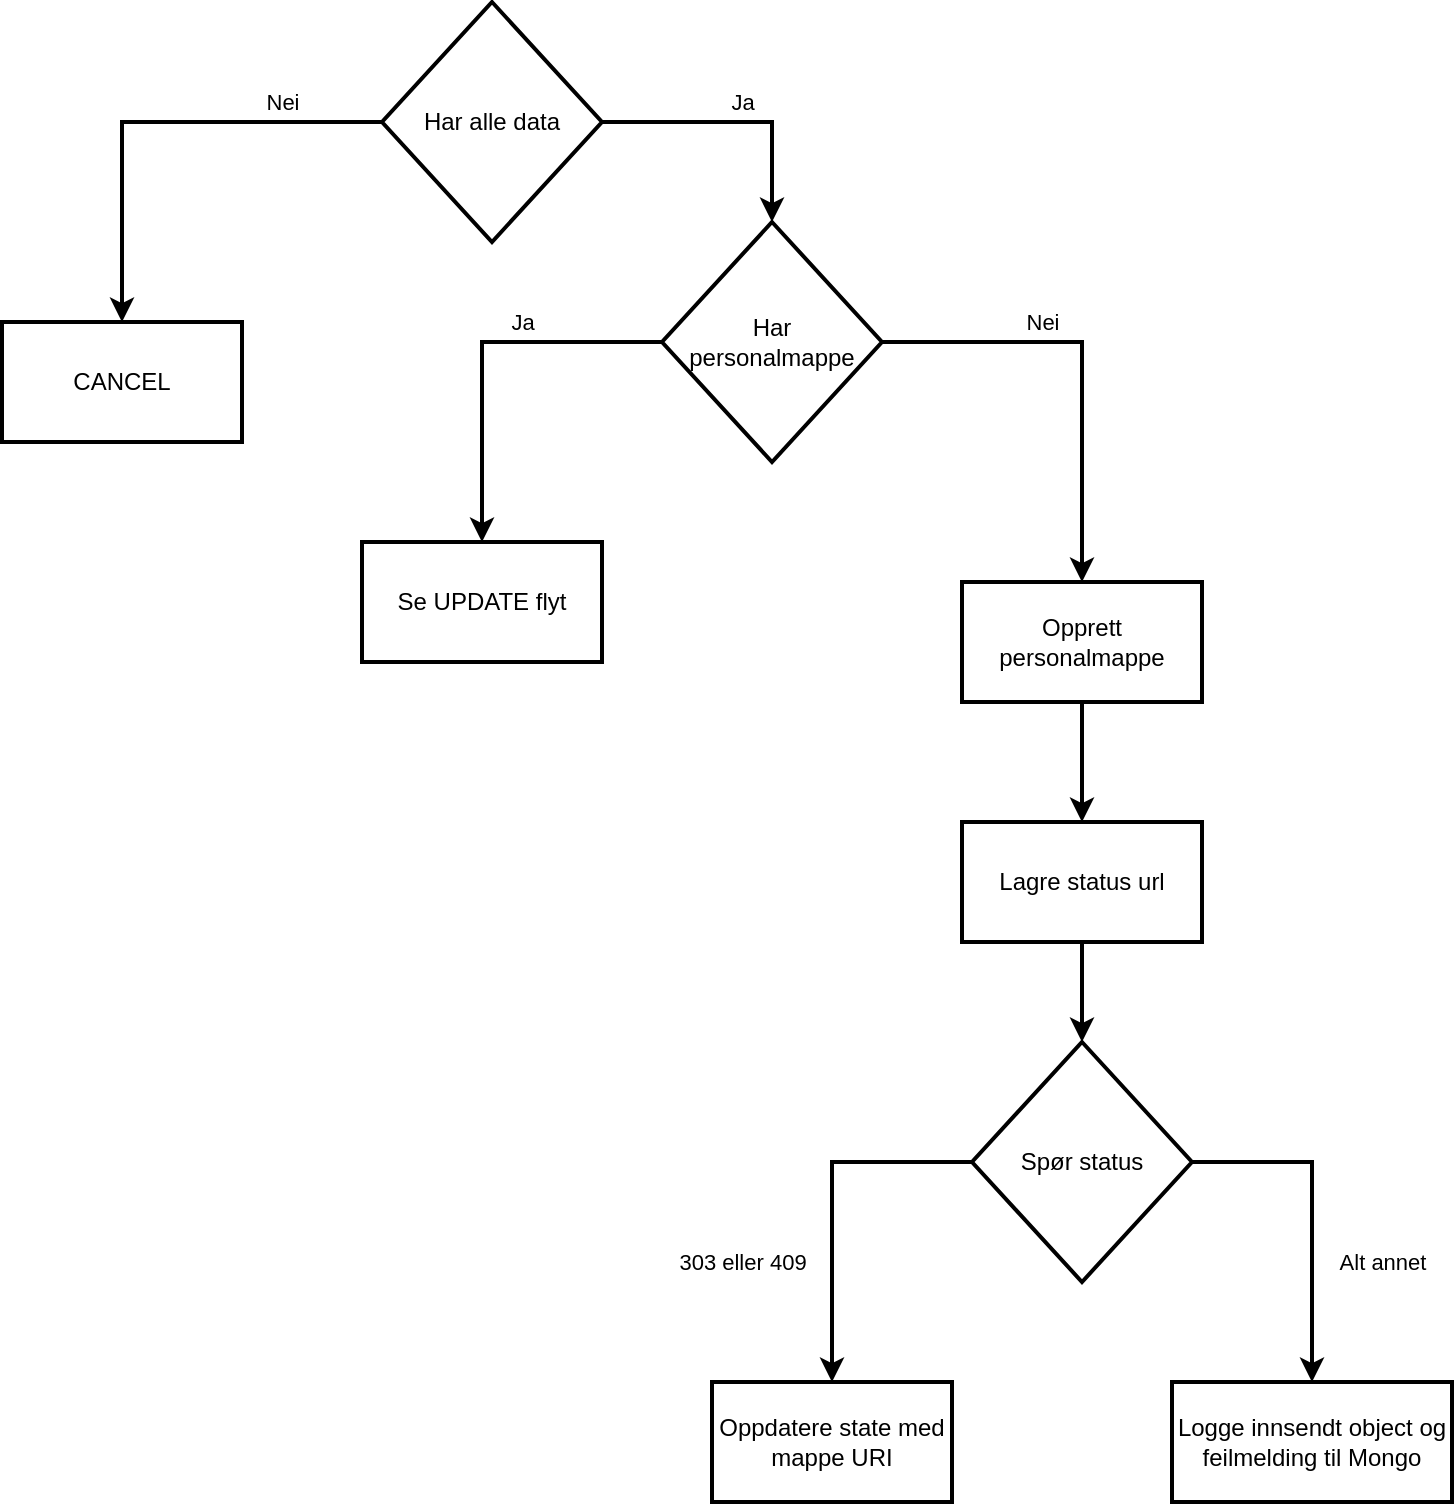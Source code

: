 <mxfile version="12.6.5" type="device"><diagram id="eR5hKPVgEW_itu4tMsFw" name="Page-1"><mxGraphModel dx="1106" dy="830" grid="1" gridSize="10" guides="1" tooltips="1" connect="1" arrows="1" fold="1" page="1" pageScale="1" pageWidth="827" pageHeight="1169" math="0" shadow="0"><root><mxCell id="0"/><mxCell id="1" parent="0"/><mxCell id="hVQtCzKwjBdGY_z051sp-11" style="edgeStyle=orthogonalEdgeStyle;rounded=0;orthogonalLoop=1;jettySize=auto;html=1;exitX=0.5;exitY=1;exitDx=0;exitDy=0;entryX=0.5;entryY=0;entryDx=0;entryDy=0;strokeWidth=2;labelBackgroundColor=none;" parent="1" source="hVQtCzKwjBdGY_z051sp-5" target="hVQtCzKwjBdGY_z051sp-6" edge="1"><mxGeometry relative="1" as="geometry"/></mxCell><mxCell id="hVQtCzKwjBdGY_z051sp-5" value="Opprett personalmappe" style="rounded=0;whiteSpace=wrap;html=1;strokeWidth=2;labelBackgroundColor=none;fillColor=none;" parent="1" vertex="1"><mxGeometry x="500" y="310" width="120" height="60" as="geometry"/></mxCell><mxCell id="hVQtCzKwjBdGY_z051sp-12" style="edgeStyle=orthogonalEdgeStyle;rounded=0;orthogonalLoop=1;jettySize=auto;html=1;exitX=0.5;exitY=1;exitDx=0;exitDy=0;entryX=0.5;entryY=0;entryDx=0;entryDy=0;strokeWidth=2;labelBackgroundColor=none;" parent="1" source="hVQtCzKwjBdGY_z051sp-6" target="hVQtCzKwjBdGY_z051sp-8" edge="1"><mxGeometry relative="1" as="geometry"/></mxCell><mxCell id="hVQtCzKwjBdGY_z051sp-6" value="Lagre status url" style="rounded=0;whiteSpace=wrap;html=1;strokeWidth=2;labelBackgroundColor=none;fillColor=none;" parent="1" vertex="1"><mxGeometry x="500" y="430" width="120" height="60" as="geometry"/></mxCell><mxCell id="hVQtCzKwjBdGY_z051sp-7" value="Oppdatere state med mappe URI" style="rounded=0;whiteSpace=wrap;html=1;strokeWidth=2;labelBackgroundColor=none;fillColor=none;" parent="1" vertex="1"><mxGeometry x="375" y="710" width="120" height="60" as="geometry"/></mxCell><mxCell id="hVQtCzKwjBdGY_z051sp-13" value="303 eller 409" style="edgeStyle=orthogonalEdgeStyle;rounded=0;orthogonalLoop=1;jettySize=auto;html=1;exitX=0;exitY=0.5;exitDx=0;exitDy=0;entryX=0.5;entryY=0;entryDx=0;entryDy=0;strokeWidth=2;labelBackgroundColor=none;" parent="1" source="hVQtCzKwjBdGY_z051sp-8" target="hVQtCzKwjBdGY_z051sp-7" edge="1"><mxGeometry x="-0.222" y="67" relative="1" as="geometry"><mxPoint x="-112" y="50" as="offset"/></mxGeometry></mxCell><mxCell id="hVQtCzKwjBdGY_z051sp-14" value="Alt annet" style="edgeStyle=orthogonalEdgeStyle;rounded=0;orthogonalLoop=1;jettySize=auto;html=1;exitX=1;exitY=0.5;exitDx=0;exitDy=0;entryX=0.5;entryY=0;entryDx=0;entryDy=0;strokeWidth=2;labelBackgroundColor=none;" parent="1" source="hVQtCzKwjBdGY_z051sp-8" target="hVQtCzKwjBdGY_z051sp-16" edge="1"><mxGeometry x="0.294" y="35" relative="1" as="geometry"><Array as="points"><mxPoint x="675" y="600"/></Array><mxPoint as="offset"/></mxGeometry></mxCell><mxCell id="hVQtCzKwjBdGY_z051sp-8" value="Spør status" style="rhombus;whiteSpace=wrap;html=1;strokeWidth=2;labelBackgroundColor=none;fillColor=none;" parent="1" vertex="1"><mxGeometry x="505" y="540" width="110" height="120" as="geometry"/></mxCell><mxCell id="hVQtCzKwjBdGY_z051sp-16" value="Logge innsendt object og feilmelding til Mongo" style="rounded=0;whiteSpace=wrap;html=1;strokeWidth=2;labelBackgroundColor=none;fillColor=none;" parent="1" vertex="1"><mxGeometry x="605" y="710" width="140" height="60" as="geometry"/></mxCell><mxCell id="hVQtCzKwjBdGY_z051sp-18" value="Nei" style="edgeStyle=orthogonalEdgeStyle;rounded=0;orthogonalLoop=1;jettySize=auto;html=1;exitX=1;exitY=0.5;exitDx=0;exitDy=0;entryX=0.5;entryY=0;entryDx=0;entryDy=0;strokeWidth=2;labelBackgroundColor=none;" parent="1" source="hVQtCzKwjBdGY_z051sp-17" target="hVQtCzKwjBdGY_z051sp-5" edge="1"><mxGeometry x="-0.273" y="10" relative="1" as="geometry"><mxPoint x="500" y="260" as="targetPoint"/><mxPoint as="offset"/></mxGeometry></mxCell><mxCell id="hVQtCzKwjBdGY_z051sp-20" value="Ja" style="edgeStyle=orthogonalEdgeStyle;rounded=0;orthogonalLoop=1;jettySize=auto;html=1;exitX=0;exitY=0.5;exitDx=0;exitDy=0;entryX=0.5;entryY=0;entryDx=0;entryDy=0;strokeWidth=2;labelBackgroundColor=none;" parent="1" source="hVQtCzKwjBdGY_z051sp-17" target="hVQtCzKwjBdGY_z051sp-19" edge="1"><mxGeometry x="-0.263" y="-10" relative="1" as="geometry"><mxPoint as="offset"/></mxGeometry></mxCell><mxCell id="hVQtCzKwjBdGY_z051sp-17" value="Har &lt;br&gt;personalmappe" style="rhombus;whiteSpace=wrap;html=1;strokeWidth=2;labelBackgroundColor=none;fillColor=none;" parent="1" vertex="1"><mxGeometry x="350" y="130" width="110" height="120" as="geometry"/></mxCell><mxCell id="hVQtCzKwjBdGY_z051sp-19" value="Se UPDATE flyt" style="rounded=0;whiteSpace=wrap;html=1;strokeWidth=2;labelBackgroundColor=none;fillColor=none;" parent="1" vertex="1"><mxGeometry x="200" y="290" width="120" height="60" as="geometry"/></mxCell><mxCell id="hVQtCzKwjBdGY_z051sp-33" value="Nei" style="edgeStyle=orthogonalEdgeStyle;rounded=0;orthogonalLoop=1;jettySize=auto;html=1;exitX=0;exitY=0.5;exitDx=0;exitDy=0;entryX=0.5;entryY=0;entryDx=0;entryDy=0;strokeWidth=2;labelBackgroundColor=none;" parent="1" source="hVQtCzKwjBdGY_z051sp-34" target="hVQtCzKwjBdGY_z051sp-35" edge="1"><mxGeometry x="-0.565" y="-10" relative="1" as="geometry"><mxPoint as="offset"/></mxGeometry></mxCell><mxCell id="hVQtCzKwjBdGY_z051sp-36" value="Ja" style="edgeStyle=orthogonalEdgeStyle;rounded=0;orthogonalLoop=1;jettySize=auto;html=1;exitX=1;exitY=0.5;exitDx=0;exitDy=0;entryX=0.5;entryY=0;entryDx=0;entryDy=0;strokeWidth=2;labelBackgroundColor=none;" parent="1" source="hVQtCzKwjBdGY_z051sp-34" target="hVQtCzKwjBdGY_z051sp-17" edge="1"><mxGeometry x="0.037" y="10" relative="1" as="geometry"><mxPoint as="offset"/></mxGeometry></mxCell><mxCell id="hVQtCzKwjBdGY_z051sp-34" value="Har alle data" style="rhombus;whiteSpace=wrap;html=1;strokeWidth=2;labelBackgroundColor=none;fillColor=none;" parent="1" vertex="1"><mxGeometry x="210" y="20" width="110" height="120" as="geometry"/></mxCell><mxCell id="hVQtCzKwjBdGY_z051sp-35" value="CANCEL" style="rounded=0;whiteSpace=wrap;html=1;strokeWidth=2;labelBackgroundColor=none;fillColor=none;" parent="1" vertex="1"><mxGeometry x="20" y="180" width="120" height="60" as="geometry"/></mxCell></root></mxGraphModel></diagram></mxfile>